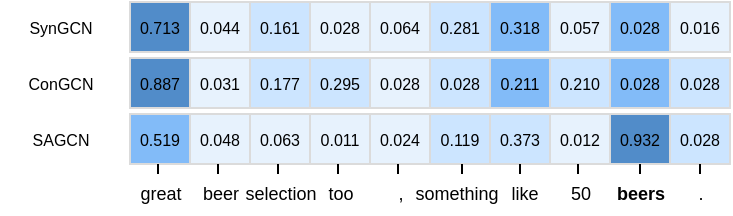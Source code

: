 <mxfile version="22.1.18" type="github">
  <diagram name="第 1 页" id="LBM0UnZCi8KfVHlJfuz2">
    <mxGraphModel dx="478" dy="318" grid="1" gridSize="10" guides="1" tooltips="1" connect="1" arrows="1" fold="1" page="1" pageScale="1" pageWidth="827" pageHeight="1169" math="0" shadow="0">
      <root>
        <mxCell id="0" />
        <mxCell id="1" parent="0" />
        <mxCell id="m9NgzSsKbRpxbCLd3ClR-2" value="&lt;font style=&quot;font-size: 8px;&quot;&gt;0.519&lt;/font&gt;" style="whiteSpace=wrap;html=1;strokeColor=#DBDBDB;fillColor=#82BBF8;fontSize=8;" vertex="1" parent="1">
          <mxGeometry x="140" y="340" width="30" height="25" as="geometry" />
        </mxCell>
        <mxCell id="m9NgzSsKbRpxbCLd3ClR-3" value="&lt;font style=&quot;font-size: 8px;&quot;&gt;0.048&lt;/font&gt;" style="whiteSpace=wrap;html=1;fillColor=#E7F2FD;strokeColor=#DBDBDB;fontSize=8;" vertex="1" parent="1">
          <mxGeometry x="170" y="340" width="30" height="25" as="geometry" />
        </mxCell>
        <mxCell id="m9NgzSsKbRpxbCLd3ClR-21" value="&lt;font style=&quot;font-size: 8px;&quot;&gt;0.063&lt;/font&gt;" style="whiteSpace=wrap;html=1;strokeColor=#DBDBDB;fillColor=#E7F2FD;fontSize=8;" vertex="1" parent="1">
          <mxGeometry x="200" y="340" width="30" height="25" as="geometry" />
        </mxCell>
        <mxCell id="m9NgzSsKbRpxbCLd3ClR-22" value="&lt;font style=&quot;font-size: 8px;&quot;&gt;0.011&lt;/font&gt;" style="whiteSpace=wrap;html=1;fillColor=#E7F2FD;strokeColor=#DBDBDB;fontSize=8;" vertex="1" parent="1">
          <mxGeometry x="230" y="340" width="30" height="25" as="geometry" />
        </mxCell>
        <mxCell id="m9NgzSsKbRpxbCLd3ClR-23" value="&lt;font style=&quot;font-size: 8px;&quot;&gt;0.024&lt;/font&gt;" style="whiteSpace=wrap;html=1;strokeColor=#DBDBDB;fillColor=#E7F2FD;fontSize=8;" vertex="1" parent="1">
          <mxGeometry x="260" y="340" width="30" height="25" as="geometry" />
        </mxCell>
        <mxCell id="m9NgzSsKbRpxbCLd3ClR-24" value="&lt;font style=&quot;font-size: 8px;&quot;&gt;0.119&lt;/font&gt;" style="whiteSpace=wrap;html=1;fillColor=#CCE5FF;strokeColor=#DBDBDB;fontSize=8;" vertex="1" parent="1">
          <mxGeometry x="290" y="340" width="30" height="25" as="geometry" />
        </mxCell>
        <mxCell id="m9NgzSsKbRpxbCLd3ClR-25" value="&lt;font style=&quot;font-size: 8px;&quot;&gt;0.373&lt;/font&gt;" style="whiteSpace=wrap;html=1;strokeColor=#DBDBDB;fillColor=#CCE5FF;fontSize=8;" vertex="1" parent="1">
          <mxGeometry x="320" y="340" width="30" height="25" as="geometry" />
        </mxCell>
        <mxCell id="m9NgzSsKbRpxbCLd3ClR-26" value="&lt;font style=&quot;font-size: 8px;&quot;&gt;0.012&lt;/font&gt;" style="whiteSpace=wrap;html=1;fillColor=#E7F2FD;strokeColor=#DBDBDB;fontSize=8;" vertex="1" parent="1">
          <mxGeometry x="350" y="340" width="30" height="25" as="geometry" />
        </mxCell>
        <mxCell id="m9NgzSsKbRpxbCLd3ClR-27" value="&lt;font style=&quot;font-size: 8px;&quot;&gt;0.932&lt;/font&gt;" style="whiteSpace=wrap;html=1;strokeColor=#DBDBDB;fillColor=#518CC9;fontSize=8;" vertex="1" parent="1">
          <mxGeometry x="380" y="340" width="30" height="25" as="geometry" />
        </mxCell>
        <mxCell id="m9NgzSsKbRpxbCLd3ClR-28" value="&lt;font style=&quot;font-size: 8px;&quot;&gt;0.028&lt;/font&gt;" style="whiteSpace=wrap;html=1;fillColor=#cce5ff;strokeColor=#DBDBDB;fontSize=8;" vertex="1" parent="1">
          <mxGeometry x="410" y="340" width="30" height="25" as="geometry" />
        </mxCell>
        <mxCell id="m9NgzSsKbRpxbCLd3ClR-35" value="&lt;font style=&quot;font-size: 9px;&quot;&gt;great&lt;/font&gt;" style="text;html=1;align=center;verticalAlign=middle;resizable=0;points=[];autosize=1;strokeColor=none;fillColor=none;fontSize=9;" vertex="1" parent="1">
          <mxGeometry x="135" y="370" width="40" height="20" as="geometry" />
        </mxCell>
        <mxCell id="m9NgzSsKbRpxbCLd3ClR-36" value="&lt;font style=&quot;font-size: 9px;&quot;&gt;beer&lt;/font&gt;" style="text;html=1;align=center;verticalAlign=middle;resizable=0;points=[];autosize=1;strokeColor=none;fillColor=none;fontSize=9;" vertex="1" parent="1">
          <mxGeometry x="165" y="370" width="40" height="20" as="geometry" />
        </mxCell>
        <mxCell id="m9NgzSsKbRpxbCLd3ClR-37" value="&lt;font style=&quot;font-size: 9px;&quot;&gt;selection&lt;/font&gt;" style="text;html=1;align=center;verticalAlign=middle;resizable=0;points=[];autosize=1;strokeColor=none;fillColor=none;fontSize=9;" vertex="1" parent="1">
          <mxGeometry x="185" y="370" width="60" height="20" as="geometry" />
        </mxCell>
        <mxCell id="m9NgzSsKbRpxbCLd3ClR-38" value="&lt;font style=&quot;font-size: 9px;&quot;&gt;too&lt;/font&gt;" style="text;html=1;align=center;verticalAlign=middle;resizable=0;points=[];autosize=1;strokeColor=none;fillColor=none;fontSize=9;" vertex="1" parent="1">
          <mxGeometry x="225" y="370" width="40" height="20" as="geometry" />
        </mxCell>
        <mxCell id="m9NgzSsKbRpxbCLd3ClR-39" value="&lt;font style=&quot;font-size: 9px;&quot;&gt;,&lt;/font&gt;" style="text;html=1;align=center;verticalAlign=middle;resizable=0;points=[];autosize=1;strokeColor=none;fillColor=none;fontSize=9;" vertex="1" parent="1">
          <mxGeometry x="260" y="370" width="30" height="20" as="geometry" />
        </mxCell>
        <mxCell id="m9NgzSsKbRpxbCLd3ClR-40" value="&lt;font style=&quot;font-size: 9px;&quot;&gt;something&lt;/font&gt;" style="text;html=1;align=center;verticalAlign=middle;resizable=0;points=[];autosize=1;strokeColor=none;fillColor=none;fontSize=9;" vertex="1" parent="1">
          <mxGeometry x="268" y="370" width="70" height="20" as="geometry" />
        </mxCell>
        <mxCell id="m9NgzSsKbRpxbCLd3ClR-41" value="&lt;span style=&quot;font-size: 9px;&quot;&gt;like&lt;/span&gt;" style="text;html=1;align=center;verticalAlign=middle;resizable=0;points=[];autosize=1;strokeColor=none;fillColor=none;fontSize=9;" vertex="1" parent="1">
          <mxGeometry x="317" y="370" width="40" height="20" as="geometry" />
        </mxCell>
        <mxCell id="m9NgzSsKbRpxbCLd3ClR-42" value="&lt;span style=&quot;font-size: 9px;&quot;&gt;50&lt;/span&gt;" style="text;html=1;align=center;verticalAlign=middle;resizable=0;points=[];autosize=1;strokeColor=none;fillColor=none;fontSize=9;" vertex="1" parent="1">
          <mxGeometry x="350" y="370" width="30" height="20" as="geometry" />
        </mxCell>
        <mxCell id="m9NgzSsKbRpxbCLd3ClR-43" value="&lt;span style=&quot;font-size: 9px;&quot;&gt;&lt;b&gt;beers&lt;/b&gt;&lt;/span&gt;" style="text;html=1;align=center;verticalAlign=middle;resizable=0;points=[];autosize=1;strokeColor=none;fillColor=none;fontSize=9;" vertex="1" parent="1">
          <mxGeometry x="370" y="370" width="50" height="20" as="geometry" />
        </mxCell>
        <mxCell id="m9NgzSsKbRpxbCLd3ClR-44" value="&lt;span style=&quot;font-size: 9px;&quot;&gt;.&lt;/span&gt;" style="text;html=1;align=center;verticalAlign=middle;resizable=0;points=[];autosize=1;strokeColor=none;fillColor=none;fontSize=9;" vertex="1" parent="1">
          <mxGeometry x="410" y="370" width="30" height="20" as="geometry" />
        </mxCell>
        <mxCell id="m9NgzSsKbRpxbCLd3ClR-50" value="" style="endArrow=none;html=1;rounded=0;" edge="1" parent="1">
          <mxGeometry width="50" height="50" relative="1" as="geometry">
            <mxPoint x="154" y="370" as="sourcePoint" />
            <mxPoint x="154" y="365" as="targetPoint" />
          </mxGeometry>
        </mxCell>
        <mxCell id="m9NgzSsKbRpxbCLd3ClR-51" value="" style="endArrow=none;html=1;rounded=0;" edge="1" parent="1">
          <mxGeometry width="50" height="50" relative="1" as="geometry">
            <mxPoint x="184" y="370" as="sourcePoint" />
            <mxPoint x="184" y="365" as="targetPoint" />
          </mxGeometry>
        </mxCell>
        <mxCell id="m9NgzSsKbRpxbCLd3ClR-52" value="" style="endArrow=none;html=1;rounded=0;" edge="1" parent="1">
          <mxGeometry width="50" height="50" relative="1" as="geometry">
            <mxPoint x="214" y="370" as="sourcePoint" />
            <mxPoint x="214" y="365" as="targetPoint" />
          </mxGeometry>
        </mxCell>
        <mxCell id="m9NgzSsKbRpxbCLd3ClR-53" value="" style="endArrow=none;html=1;rounded=0;" edge="1" parent="1">
          <mxGeometry width="50" height="50" relative="1" as="geometry">
            <mxPoint x="244" y="370" as="sourcePoint" />
            <mxPoint x="244" y="365" as="targetPoint" />
          </mxGeometry>
        </mxCell>
        <mxCell id="m9NgzSsKbRpxbCLd3ClR-54" value="" style="endArrow=none;html=1;rounded=0;" edge="1" parent="1">
          <mxGeometry width="50" height="50" relative="1" as="geometry">
            <mxPoint x="274" y="370" as="sourcePoint" />
            <mxPoint x="274" y="365" as="targetPoint" />
          </mxGeometry>
        </mxCell>
        <mxCell id="m9NgzSsKbRpxbCLd3ClR-55" value="" style="endArrow=none;html=1;rounded=0;" edge="1" parent="1">
          <mxGeometry width="50" height="50" relative="1" as="geometry">
            <mxPoint x="306" y="370" as="sourcePoint" />
            <mxPoint x="306" y="365" as="targetPoint" />
          </mxGeometry>
        </mxCell>
        <mxCell id="m9NgzSsKbRpxbCLd3ClR-56" value="" style="endArrow=none;html=1;rounded=0;" edge="1" parent="1">
          <mxGeometry width="50" height="50" relative="1" as="geometry">
            <mxPoint x="335" y="370" as="sourcePoint" />
            <mxPoint x="335" y="365" as="targetPoint" />
          </mxGeometry>
        </mxCell>
        <mxCell id="m9NgzSsKbRpxbCLd3ClR-57" value="" style="endArrow=none;html=1;rounded=0;" edge="1" parent="1">
          <mxGeometry width="50" height="50" relative="1" as="geometry">
            <mxPoint x="364" y="370" as="sourcePoint" />
            <mxPoint x="364" y="365" as="targetPoint" />
          </mxGeometry>
        </mxCell>
        <mxCell id="m9NgzSsKbRpxbCLd3ClR-58" value="" style="endArrow=none;html=1;rounded=0;" edge="1" parent="1">
          <mxGeometry width="50" height="50" relative="1" as="geometry">
            <mxPoint x="395" y="370" as="sourcePoint" />
            <mxPoint x="395" y="365" as="targetPoint" />
          </mxGeometry>
        </mxCell>
        <mxCell id="m9NgzSsKbRpxbCLd3ClR-59" value="" style="endArrow=none;html=1;rounded=0;" edge="1" parent="1">
          <mxGeometry width="50" height="50" relative="1" as="geometry">
            <mxPoint x="425" y="370" as="sourcePoint" />
            <mxPoint x="425" y="365" as="targetPoint" />
          </mxGeometry>
        </mxCell>
        <mxCell id="m9NgzSsKbRpxbCLd3ClR-64" value="&lt;font style=&quot;font-size: 8px;&quot;&gt;0.887&lt;/font&gt;" style="whiteSpace=wrap;html=1;strokeColor=#DBDBDB;fillColor=#518CC9;fontSize=8;" vertex="1" parent="1">
          <mxGeometry x="140" y="312" width="30" height="25" as="geometry" />
        </mxCell>
        <mxCell id="m9NgzSsKbRpxbCLd3ClR-65" value="&lt;font style=&quot;font-size: 8px;&quot;&gt;0.031&lt;/font&gt;" style="whiteSpace=wrap;html=1;fillColor=#E7F2FD;strokeColor=#DBDBDB;fontSize=8;" vertex="1" parent="1">
          <mxGeometry x="170" y="312" width="30" height="25" as="geometry" />
        </mxCell>
        <mxCell id="m9NgzSsKbRpxbCLd3ClR-66" value="&lt;font style=&quot;font-size: 8px;&quot;&gt;0.177&lt;/font&gt;" style="whiteSpace=wrap;html=1;strokeColor=#DBDBDB;fillColor=#cce5ff;fontSize=8;" vertex="1" parent="1">
          <mxGeometry x="200" y="312" width="30" height="25" as="geometry" />
        </mxCell>
        <mxCell id="m9NgzSsKbRpxbCLd3ClR-67" value="&lt;font style=&quot;font-size: 8px;&quot;&gt;0.295&lt;/font&gt;" style="whiteSpace=wrap;html=1;fillColor=#cce5ff;strokeColor=#DBDBDB;fontSize=8;" vertex="1" parent="1">
          <mxGeometry x="230" y="312" width="30" height="25" as="geometry" />
        </mxCell>
        <mxCell id="m9NgzSsKbRpxbCLd3ClR-68" value="&lt;font style=&quot;font-size: 8px;&quot;&gt;0.028&lt;/font&gt;" style="whiteSpace=wrap;html=1;strokeColor=#DBDBDB;fillColor=#e7f2fd;fontSize=8;" vertex="1" parent="1">
          <mxGeometry x="260" y="312" width="30" height="25" as="geometry" />
        </mxCell>
        <mxCell id="m9NgzSsKbRpxbCLd3ClR-69" value="&lt;font style=&quot;font-size: 8px;&quot;&gt;0.028&lt;/font&gt;" style="whiteSpace=wrap;html=1;fillColor=#CCE5FF;strokeColor=#DBDBDB;fontSize=8;" vertex="1" parent="1">
          <mxGeometry x="290" y="312" width="30" height="25" as="geometry" />
        </mxCell>
        <mxCell id="m9NgzSsKbRpxbCLd3ClR-70" value="&lt;font style=&quot;font-size: 8px;&quot;&gt;0.211&lt;/font&gt;" style="whiteSpace=wrap;html=1;strokeColor=#DBDBDB;fillColor=#82bbf8;fontSize=8;" vertex="1" parent="1">
          <mxGeometry x="320" y="312" width="30" height="25" as="geometry" />
        </mxCell>
        <mxCell id="m9NgzSsKbRpxbCLd3ClR-71" value="&lt;font style=&quot;font-size: 8px;&quot;&gt;0.210&lt;/font&gt;" style="whiteSpace=wrap;html=1;fillColor=#cce5ff;strokeColor=#DBDBDB;fontSize=8;" vertex="1" parent="1">
          <mxGeometry x="350" y="312" width="30" height="25" as="geometry" />
        </mxCell>
        <mxCell id="m9NgzSsKbRpxbCLd3ClR-72" value="&lt;font style=&quot;font-size: 8px;&quot;&gt;0.028&lt;/font&gt;" style="whiteSpace=wrap;html=1;strokeColor=#DBDBDB;fillColor=#82BBF8;fontSize=8;" vertex="1" parent="1">
          <mxGeometry x="380" y="312" width="30" height="25" as="geometry" />
        </mxCell>
        <mxCell id="m9NgzSsKbRpxbCLd3ClR-73" value="&lt;font style=&quot;font-size: 8px;&quot;&gt;0.028&lt;/font&gt;" style="whiteSpace=wrap;html=1;fillColor=#cce5ff;strokeColor=#DBDBDB;fontSize=8;" vertex="1" parent="1">
          <mxGeometry x="410" y="312" width="30" height="25" as="geometry" />
        </mxCell>
        <mxCell id="m9NgzSsKbRpxbCLd3ClR-74" value="&lt;font style=&quot;font-size: 8px;&quot;&gt;0.713&lt;/font&gt;" style="whiteSpace=wrap;html=1;strokeColor=#DBDBDB;fillColor=#518CC9;fontSize=8;" vertex="1" parent="1">
          <mxGeometry x="140" y="284" width="30" height="25" as="geometry" />
        </mxCell>
        <mxCell id="m9NgzSsKbRpxbCLd3ClR-75" value="&lt;font style=&quot;font-size: 8px;&quot;&gt;0.044&lt;/font&gt;" style="whiteSpace=wrap;html=1;fillColor=#E7F2FD;strokeColor=#DBDBDB;fontSize=8;" vertex="1" parent="1">
          <mxGeometry x="170" y="284" width="30" height="25" as="geometry" />
        </mxCell>
        <mxCell id="m9NgzSsKbRpxbCLd3ClR-76" value="0.161" style="whiteSpace=wrap;html=1;strokeColor=#DBDBDB;fillColor=#CCE5FF;fontSize=8;" vertex="1" parent="1">
          <mxGeometry x="200" y="284" width="30" height="25" as="geometry" />
        </mxCell>
        <mxCell id="m9NgzSsKbRpxbCLd3ClR-77" value="&lt;font style=&quot;font-size: 8px;&quot;&gt;0.028&lt;/font&gt;" style="whiteSpace=wrap;html=1;fillColor=#E7F2FD;strokeColor=#DBDBDB;fontSize=8;" vertex="1" parent="1">
          <mxGeometry x="230" y="284" width="30" height="25" as="geometry" />
        </mxCell>
        <mxCell id="m9NgzSsKbRpxbCLd3ClR-78" value="&lt;font style=&quot;font-size: 8px;&quot;&gt;0.064&lt;/font&gt;" style="whiteSpace=wrap;html=1;strokeColor=#DBDBDB;fillColor=#E7F2FD;fontSize=8;" vertex="1" parent="1">
          <mxGeometry x="260" y="284" width="30" height="25" as="geometry" />
        </mxCell>
        <mxCell id="m9NgzSsKbRpxbCLd3ClR-79" value="0.281" style="whiteSpace=wrap;html=1;fillColor=#cce5ff;strokeColor=#DBDBDB;fontSize=8;" vertex="1" parent="1">
          <mxGeometry x="290" y="284" width="30" height="25" as="geometry" />
        </mxCell>
        <mxCell id="m9NgzSsKbRpxbCLd3ClR-80" value="&lt;font style=&quot;font-size: 8px;&quot;&gt;0.318&lt;/font&gt;" style="whiteSpace=wrap;html=1;strokeColor=#DBDBDB;fillColor=#82BBF8;fontSize=8;" vertex="1" parent="1">
          <mxGeometry x="320" y="284" width="30" height="25" as="geometry" />
        </mxCell>
        <mxCell id="m9NgzSsKbRpxbCLd3ClR-81" value="&lt;font style=&quot;font-size: 8px;&quot;&gt;0.057&lt;/font&gt;" style="whiteSpace=wrap;html=1;fillColor=#E7F2FD;strokeColor=#DBDBDB;fontSize=8;" vertex="1" parent="1">
          <mxGeometry x="350" y="284" width="30" height="25" as="geometry" />
        </mxCell>
        <mxCell id="m9NgzSsKbRpxbCLd3ClR-82" value="&lt;font style=&quot;font-size: 8px;&quot;&gt;0.028&lt;/font&gt;" style="whiteSpace=wrap;html=1;strokeColor=#DBDBDB;fillColor=#82BBF8;fontSize=8;" vertex="1" parent="1">
          <mxGeometry x="380" y="284" width="30" height="25" as="geometry" />
        </mxCell>
        <mxCell id="m9NgzSsKbRpxbCLd3ClR-83" value="&lt;font style=&quot;font-size: 8px;&quot;&gt;0.016&lt;/font&gt;" style="whiteSpace=wrap;html=1;fillColor=#E7F2FD;strokeColor=#DBDBDB;fontSize=8;" vertex="1" parent="1">
          <mxGeometry x="410" y="284" width="30" height="25" as="geometry" />
        </mxCell>
        <mxCell id="m9NgzSsKbRpxbCLd3ClR-84" value="SAGCN" style="text;html=1;align=center;verticalAlign=middle;resizable=0;points=[];autosize=1;strokeColor=none;fillColor=none;fontSize=8;" vertex="1" parent="1">
          <mxGeometry x="80" y="342.5" width="50" height="20" as="geometry" />
        </mxCell>
        <mxCell id="m9NgzSsKbRpxbCLd3ClR-85" value="SynGCN" style="text;html=1;align=center;verticalAlign=middle;resizable=0;points=[];autosize=1;strokeColor=none;fillColor=none;fontSize=8;" vertex="1" parent="1">
          <mxGeometry x="75" y="286.5" width="60" height="20" as="geometry" />
        </mxCell>
        <mxCell id="m9NgzSsKbRpxbCLd3ClR-86" value="ConGCN" style="text;html=1;align=center;verticalAlign=middle;resizable=0;points=[];autosize=1;strokeColor=none;fillColor=none;fontSize=8;" vertex="1" parent="1">
          <mxGeometry x="75" y="314.5" width="60" height="20" as="geometry" />
        </mxCell>
      </root>
    </mxGraphModel>
  </diagram>
</mxfile>
